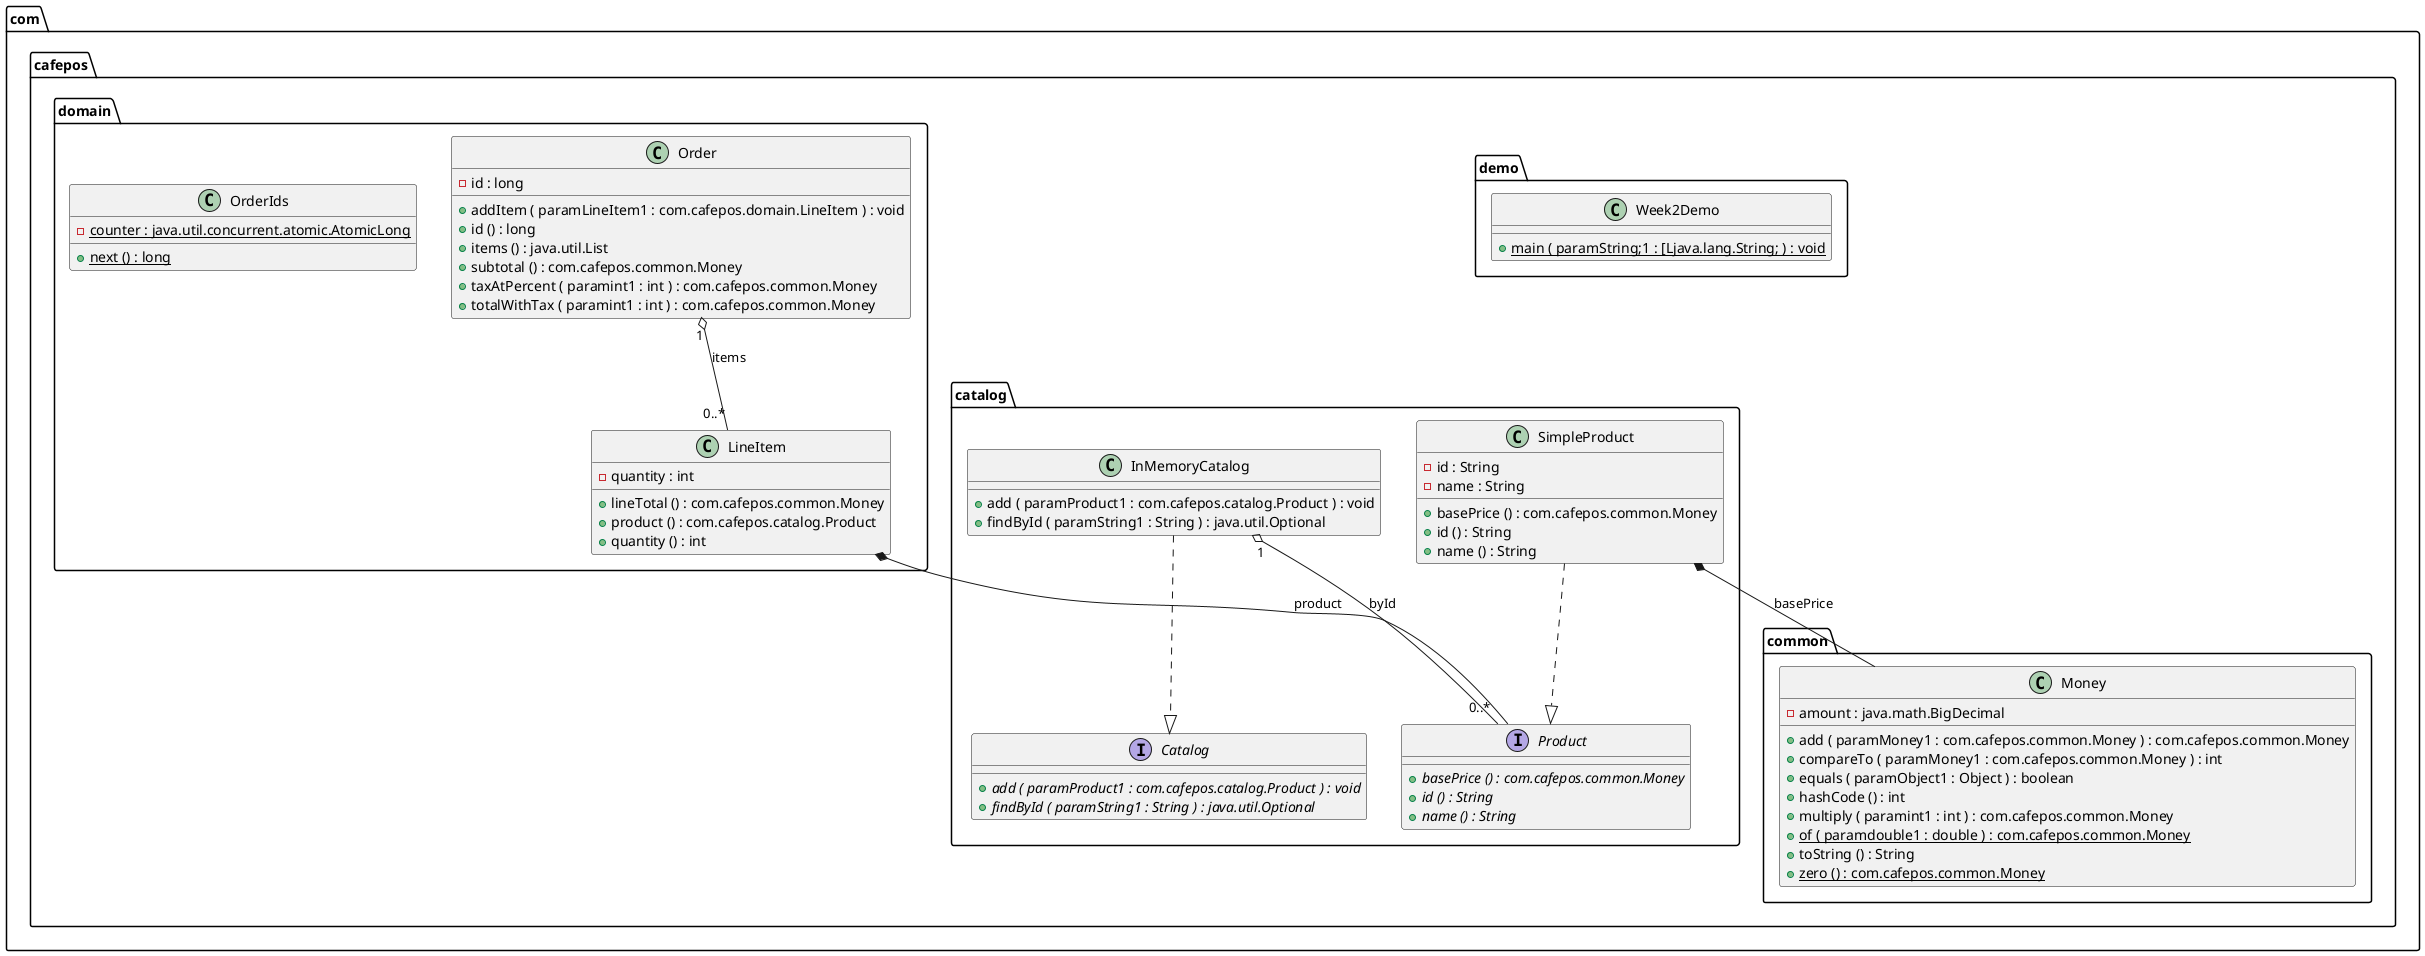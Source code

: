 @startuml

interface com.cafepos.catalog.Catalog {
	{method}  {abstract} +add ( paramProduct1 : com.cafepos.catalog.Product ) : void
	{method}  {abstract} +findById ( paramString1 : String ) : java.util.Optional
}


class com.cafepos.catalog.InMemoryCatalog {
	{method} +add ( paramProduct1 : com.cafepos.catalog.Product ) : void
	{method} +findById ( paramString1 : String ) : java.util.Optional
}


interface com.cafepos.catalog.Product {
	{method}  {abstract} +basePrice () : com.cafepos.common.Money
	{method}  {abstract} +id () : String
	{method}  {abstract} +name () : String
}


class com.cafepos.catalog.SimpleProduct {
	{field} -id : String
	{field} -name : String
	{method} +basePrice () : com.cafepos.common.Money
	{method} +id () : String
	{method} +name () : String
}


class com.cafepos.common.Money {
	{field} -amount : java.math.BigDecimal
	{method} +add ( paramMoney1 : com.cafepos.common.Money ) : com.cafepos.common.Money
	{method} +compareTo ( paramMoney1 : com.cafepos.common.Money ) : int
	{method} +equals ( paramObject1 : Object ) : boolean
	{method} +hashCode () : int
	{method} +multiply ( paramint1 : int ) : com.cafepos.common.Money
	{method}  {static} +of ( paramdouble1 : double ) : com.cafepos.common.Money
	{method} +toString () : String
	{method}  {static} +zero () : com.cafepos.common.Money
}


class com.cafepos.demo.Week2Demo {
	{method}  {static} +main ( paramString;1 : [Ljava.lang.String; ) : void
}


class com.cafepos.domain.LineItem {
	{field} -quantity : int
	{method} +lineTotal () : com.cafepos.common.Money
	{method} +product () : com.cafepos.catalog.Product
	{method} +quantity () : int
}


class com.cafepos.domain.Order {
	{field} -id : long
	{method} +addItem ( paramLineItem1 : com.cafepos.domain.LineItem ) : void
	{method} +id () : long
	{method} +items () : java.util.List
	{method} +subtotal () : com.cafepos.common.Money
	{method} +taxAtPercent ( paramint1 : int ) : com.cafepos.common.Money
	{method} +totalWithTax ( paramint1 : int ) : com.cafepos.common.Money
}


class com.cafepos.domain.OrderIds {
	{field} {static} -counter : java.util.concurrent.atomic.AtomicLong
	{method}  {static} +next () : long
}




com.cafepos.catalog.InMemoryCatalog "1" o-- "0..*"  com.cafepos.catalog.Product : byId
com.cafepos.catalog.InMemoryCatalog ..|>  com.cafepos.catalog.Catalog
com.cafepos.catalog.SimpleProduct *--  com.cafepos.common.Money : basePrice
com.cafepos.catalog.SimpleProduct ..|>  com.cafepos.catalog.Product
com.cafepos.domain.LineItem *--  com.cafepos.catalog.Product : product
com.cafepos.domain.Order "1" o-- "0..*"  com.cafepos.domain.LineItem : items


@enduml